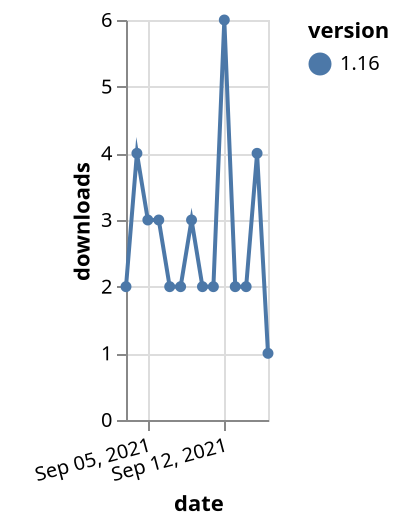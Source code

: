 {"$schema": "https://vega.github.io/schema/vega-lite/v5.json", "description": "A simple bar chart with embedded data.", "data": {"values": [{"date": "2021-09-03", "total": 5709, "delta": 2, "version": "1.16"}, {"date": "2021-09-04", "total": 5713, "delta": 4, "version": "1.16"}, {"date": "2021-09-05", "total": 5716, "delta": 3, "version": "1.16"}, {"date": "2021-09-06", "total": 5719, "delta": 3, "version": "1.16"}, {"date": "2021-09-07", "total": 5721, "delta": 2, "version": "1.16"}, {"date": "2021-09-08", "total": 5723, "delta": 2, "version": "1.16"}, {"date": "2021-09-09", "total": 5726, "delta": 3, "version": "1.16"}, {"date": "2021-09-10", "total": 5728, "delta": 2, "version": "1.16"}, {"date": "2021-09-11", "total": 5730, "delta": 2, "version": "1.16"}, {"date": "2021-09-12", "total": 5736, "delta": 6, "version": "1.16"}, {"date": "2021-09-13", "total": 5738, "delta": 2, "version": "1.16"}, {"date": "2021-09-14", "total": 5740, "delta": 2, "version": "1.16"}, {"date": "2021-09-15", "total": 5744, "delta": 4, "version": "1.16"}, {"date": "2021-09-16", "total": 5745, "delta": 1, "version": "1.16"}]}, "width": "container", "mark": {"type": "line", "point": {"filled": true}}, "encoding": {"x": {"field": "date", "type": "temporal", "timeUnit": "yearmonthdate", "title": "date", "axis": {"labelAngle": -15}}, "y": {"field": "delta", "type": "quantitative", "title": "downloads"}, "color": {"field": "version", "type": "nominal"}, "tooltip": {"field": "delta"}}}